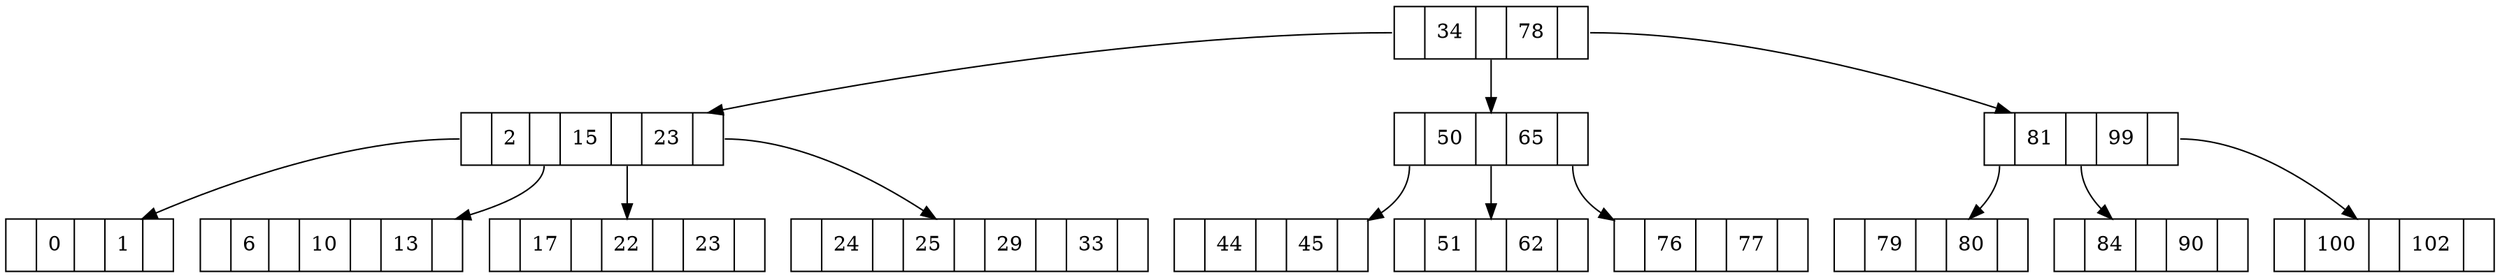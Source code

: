 digraph G {
node [shape=record];
node0[label = "<f0> | <f1> 34 | <f2> | <f3> 78 | <f4> "]
node1[label = "<f0> | <f1> 2 | <f2> | <f3> 15 | <f4> | <f5> 23 | <f6> "]
node2[label = "<f0> | <f1> 0 | <f2> | <f3> 1 | <f4> "]
node3[label = "<f0> | <f1> 6 | <f2> | <f3> 10 | <f4> | <f5> 13 | <f6> "]
node4[label = "<f0> | <f1> 17 | <f2> | <f3> 22 | <f4> | <f5> 23 | <f6> "]
node5[label = "<f0> | <f1> 24 | <f2> | <f3> 25 | <f4> | <f5> 29 | <f6> | <f7> 33 | <f8> "]
node6[label = "<f0> | <f1> 50 | <f2> | <f3> 65 | <f4> "]
node7[label = "<f0> | <f1> 44 | <f2> | <f3> 45 | <f4> "]
node8[label = "<f0> | <f1> 51 | <f2> | <f3> 62 | <f4> "]
node9[label = "<f0> | <f1> 76 | <f2> | <f3> 77 | <f4> "]
node10[label = "<f0> | <f1> 81 | <f2> | <f3> 99 | <f4> "]
node11[label = "<f0> | <f1> 79 | <f2> | <f3> 80 | <f4> "]
node12[label = "<f0> | <f1> 84 | <f2> | <f3> 90 | <f4> "]
node13[label = "<f0> | <f1> 100 | <f2> | <f3> 102 | <f4> "]
node0:f0 -> node1;
node0:f2 -> node6;
node0:f4 -> node10;
node1:f0 -> node2;
node1:f2 -> node3;
node1:f4 -> node4;
node1:f6 -> node5;
node6:f0 -> node7;
node6:f2 -> node8;
node6:f4 -> node9;
node10:f0 -> node11;
node10:f2 -> node12;
node10:f4 -> node13;
}